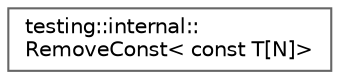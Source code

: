 digraph "Gráfico de jerarquía de clases"
{
 // LATEX_PDF_SIZE
  bgcolor="transparent";
  edge [fontname=Helvetica,fontsize=10,labelfontname=Helvetica,labelfontsize=10];
  node [fontname=Helvetica,fontsize=10,shape=box,height=0.2,width=0.4];
  rankdir="LR";
  Node0 [id="Node000000",label="testing::internal::\lRemoveConst\< const T[N]\>",height=0.2,width=0.4,color="grey40", fillcolor="white", style="filled",URL="$structtesting_1_1internal_1_1_remove_const_3_01const_01_t_0f_n_0e_4.html",tooltip=" "];
}
